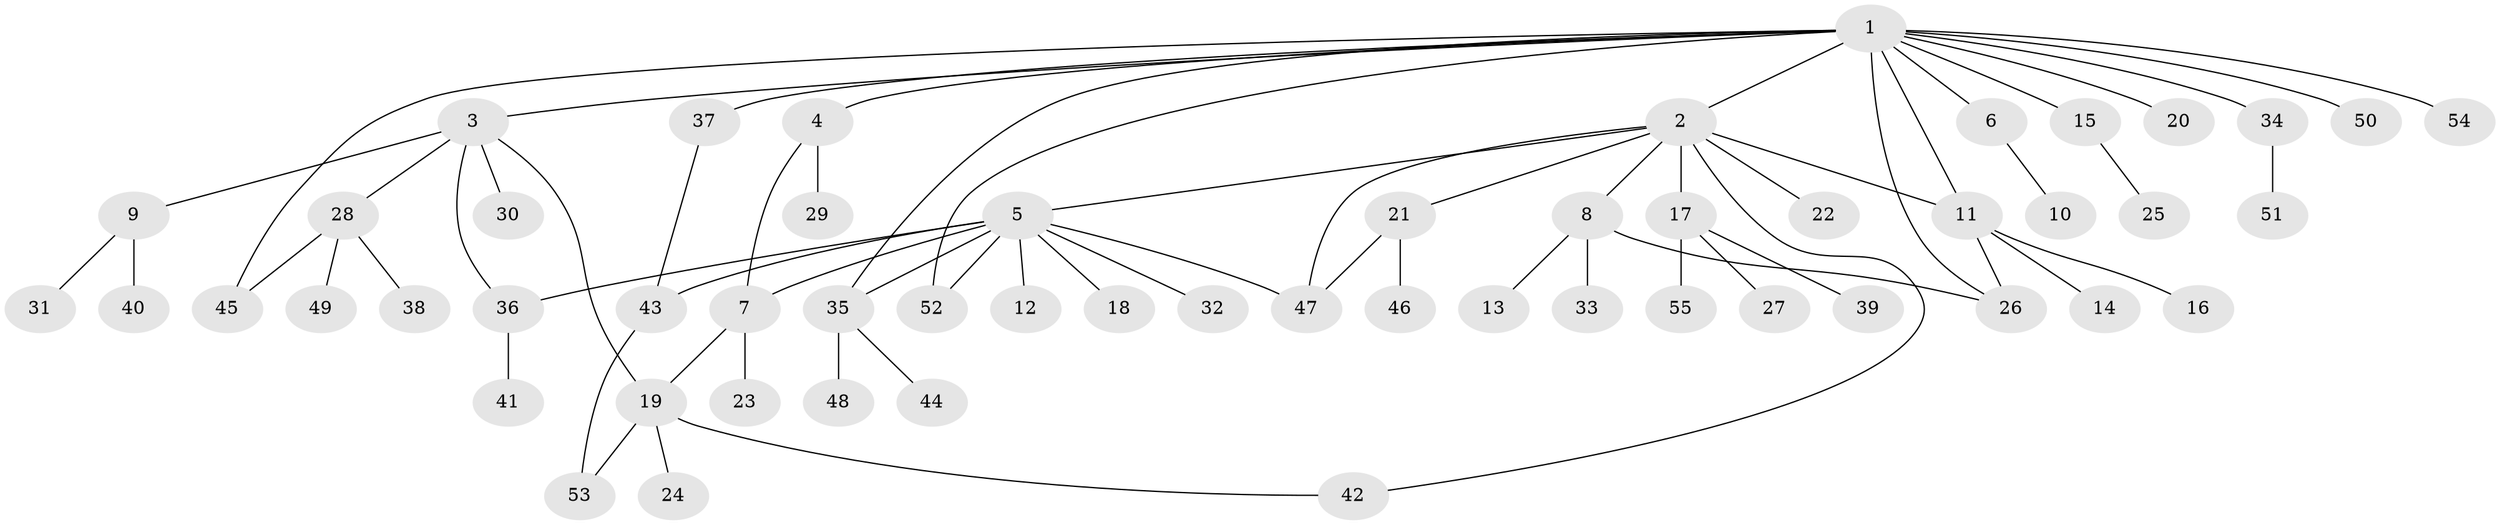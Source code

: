 // coarse degree distribution, {15: 0.02631578947368421, 10: 0.05263157894736842, 8: 0.02631578947368421, 2: 0.13157894736842105, 1: 0.5789473684210527, 3: 0.15789473684210525, 5: 0.02631578947368421}
// Generated by graph-tools (version 1.1) at 2025/41/03/06/25 10:41:51]
// undirected, 55 vertices, 68 edges
graph export_dot {
graph [start="1"]
  node [color=gray90,style=filled];
  1;
  2;
  3;
  4;
  5;
  6;
  7;
  8;
  9;
  10;
  11;
  12;
  13;
  14;
  15;
  16;
  17;
  18;
  19;
  20;
  21;
  22;
  23;
  24;
  25;
  26;
  27;
  28;
  29;
  30;
  31;
  32;
  33;
  34;
  35;
  36;
  37;
  38;
  39;
  40;
  41;
  42;
  43;
  44;
  45;
  46;
  47;
  48;
  49;
  50;
  51;
  52;
  53;
  54;
  55;
  1 -- 2;
  1 -- 3;
  1 -- 4;
  1 -- 6;
  1 -- 11;
  1 -- 15;
  1 -- 20;
  1 -- 26;
  1 -- 34;
  1 -- 35;
  1 -- 37;
  1 -- 45;
  1 -- 50;
  1 -- 52;
  1 -- 54;
  2 -- 5;
  2 -- 8;
  2 -- 11;
  2 -- 17;
  2 -- 21;
  2 -- 22;
  2 -- 42;
  2 -- 47;
  3 -- 9;
  3 -- 19;
  3 -- 28;
  3 -- 30;
  3 -- 36;
  4 -- 7;
  4 -- 29;
  5 -- 7;
  5 -- 12;
  5 -- 18;
  5 -- 32;
  5 -- 35;
  5 -- 36;
  5 -- 43;
  5 -- 47;
  5 -- 52;
  6 -- 10;
  7 -- 19;
  7 -- 23;
  8 -- 13;
  8 -- 26;
  8 -- 33;
  9 -- 31;
  9 -- 40;
  11 -- 14;
  11 -- 16;
  11 -- 26;
  15 -- 25;
  17 -- 27;
  17 -- 39;
  17 -- 55;
  19 -- 24;
  19 -- 42;
  19 -- 53;
  21 -- 46;
  21 -- 47;
  28 -- 38;
  28 -- 45;
  28 -- 49;
  34 -- 51;
  35 -- 44;
  35 -- 48;
  36 -- 41;
  37 -- 43;
  43 -- 53;
}
